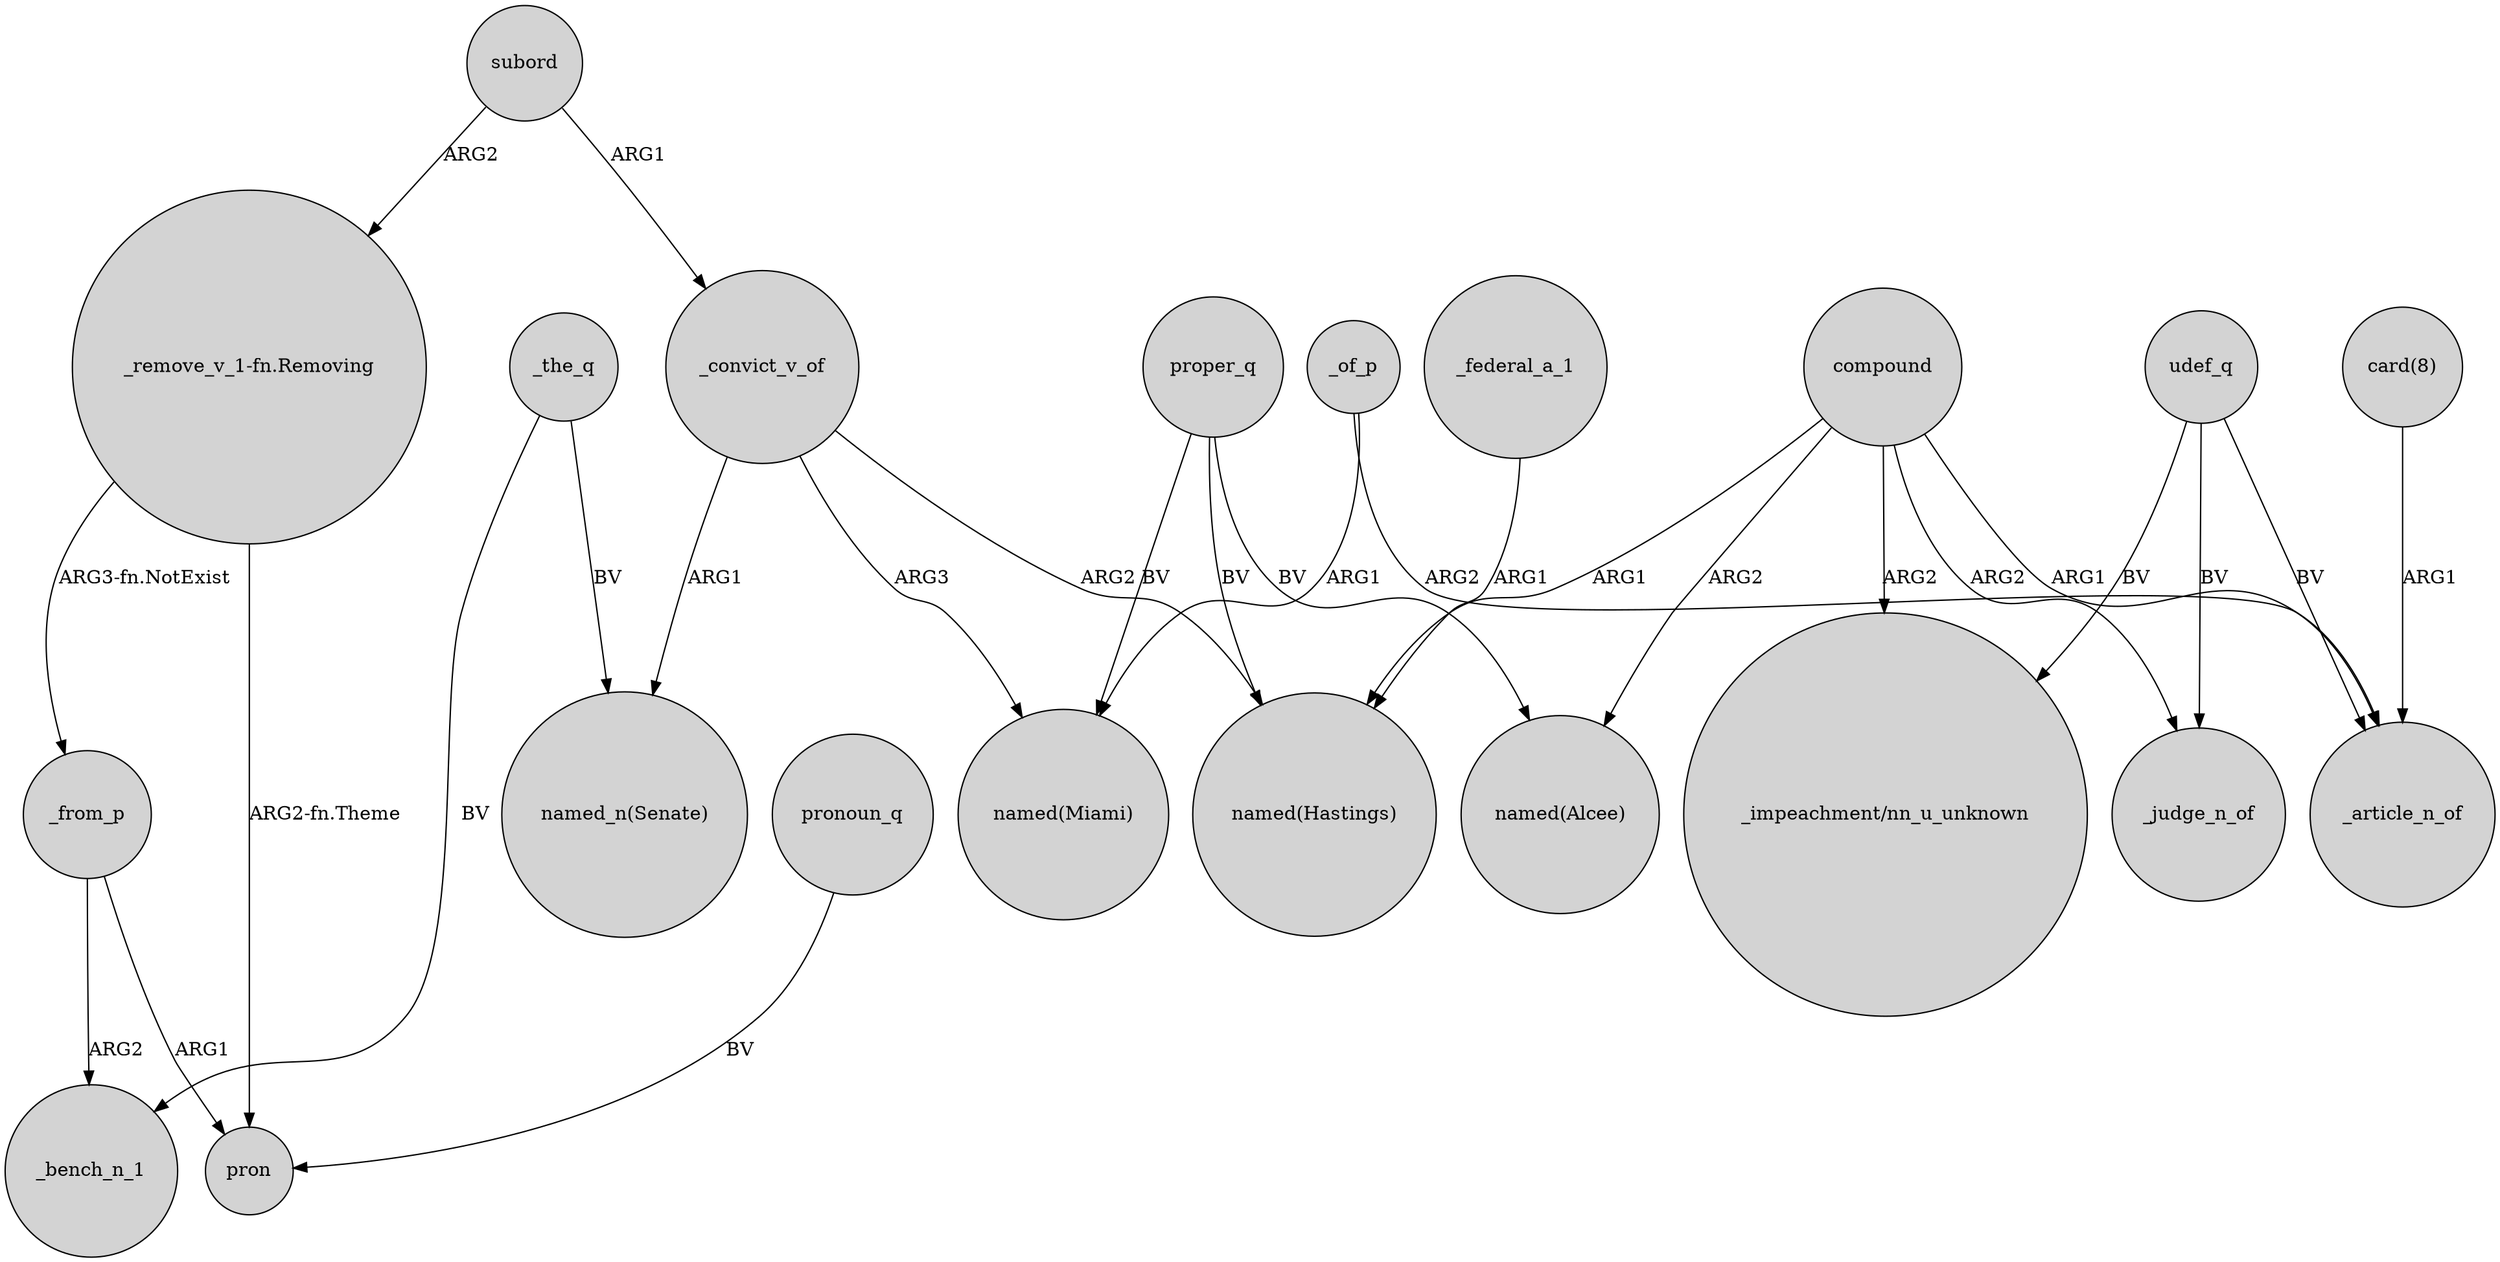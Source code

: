digraph {
	node [shape=circle style=filled]
	_the_q -> _bench_n_1 [label=BV]
	_from_p -> _bench_n_1 [label=ARG2]
	"_remove_v_1-fn.Removing" -> _from_p [label="ARG3-fn.NotExist"]
	udef_q -> "_impeachment/nn_u_unknown" [label=BV]
	compound -> _judge_n_of [label=ARG2]
	_convict_v_of -> "named(Miami)" [label=ARG3]
	compound -> "named(Alcee)" [label=ARG2]
	_convict_v_of -> "named_n(Senate)" [label=ARG1]
	proper_q -> "named(Miami)" [label=BV]
	udef_q -> _judge_n_of [label=BV]
	subord -> _convict_v_of [label=ARG1]
	compound -> "named(Hastings)" [label=ARG1]
	proper_q -> "named(Alcee)" [label=BV]
	pronoun_q -> pron [label=BV]
	compound -> _article_n_of [label=ARG1]
	proper_q -> "named(Hastings)" [label=BV]
	_federal_a_1 -> "named(Hastings)" [label=ARG1]
	_the_q -> "named_n(Senate)" [label=BV]
	_of_p -> _article_n_of [label=ARG2]
	compound -> "_impeachment/nn_u_unknown" [label=ARG2]
	"_remove_v_1-fn.Removing" -> pron [label="ARG2-fn.Theme"]
	"card(8)" -> _article_n_of [label=ARG1]
	_convict_v_of -> "named(Hastings)" [label=ARG2]
	udef_q -> _article_n_of [label=BV]
	_from_p -> pron [label=ARG1]
	subord -> "_remove_v_1-fn.Removing" [label=ARG2]
	_of_p -> "named(Miami)" [label=ARG1]
}
